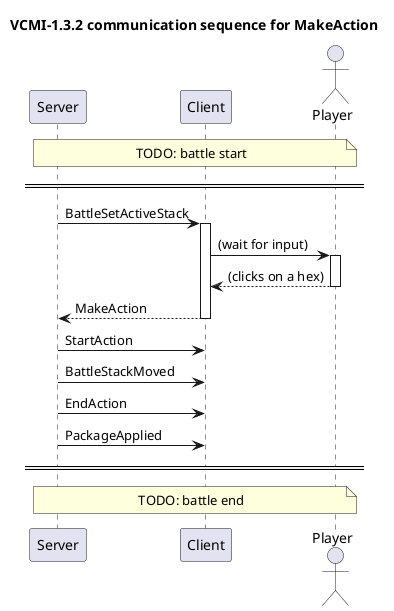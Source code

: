 @startuml "vcmi-1.32-communication-sequence-MakeAction"

title "VCMI-1.3.2 communication sequence for MakeAction"

participant Server as server
participant Client as client
actor Player as player

note across
TODO: battle start
end note


== ==

autoactivate on

server -> client: BattleSetActiveStack
client -> player: (wait for input)
player --> client: (clicks on a hex)
client --> server: MakeAction

autoactivate off

server -> client: StartAction
server -> client: BattleStackMoved
server -> client: EndAction
server -> client: PackageApplied

== ==

note across
TODO: battle end
end note




@enduml
